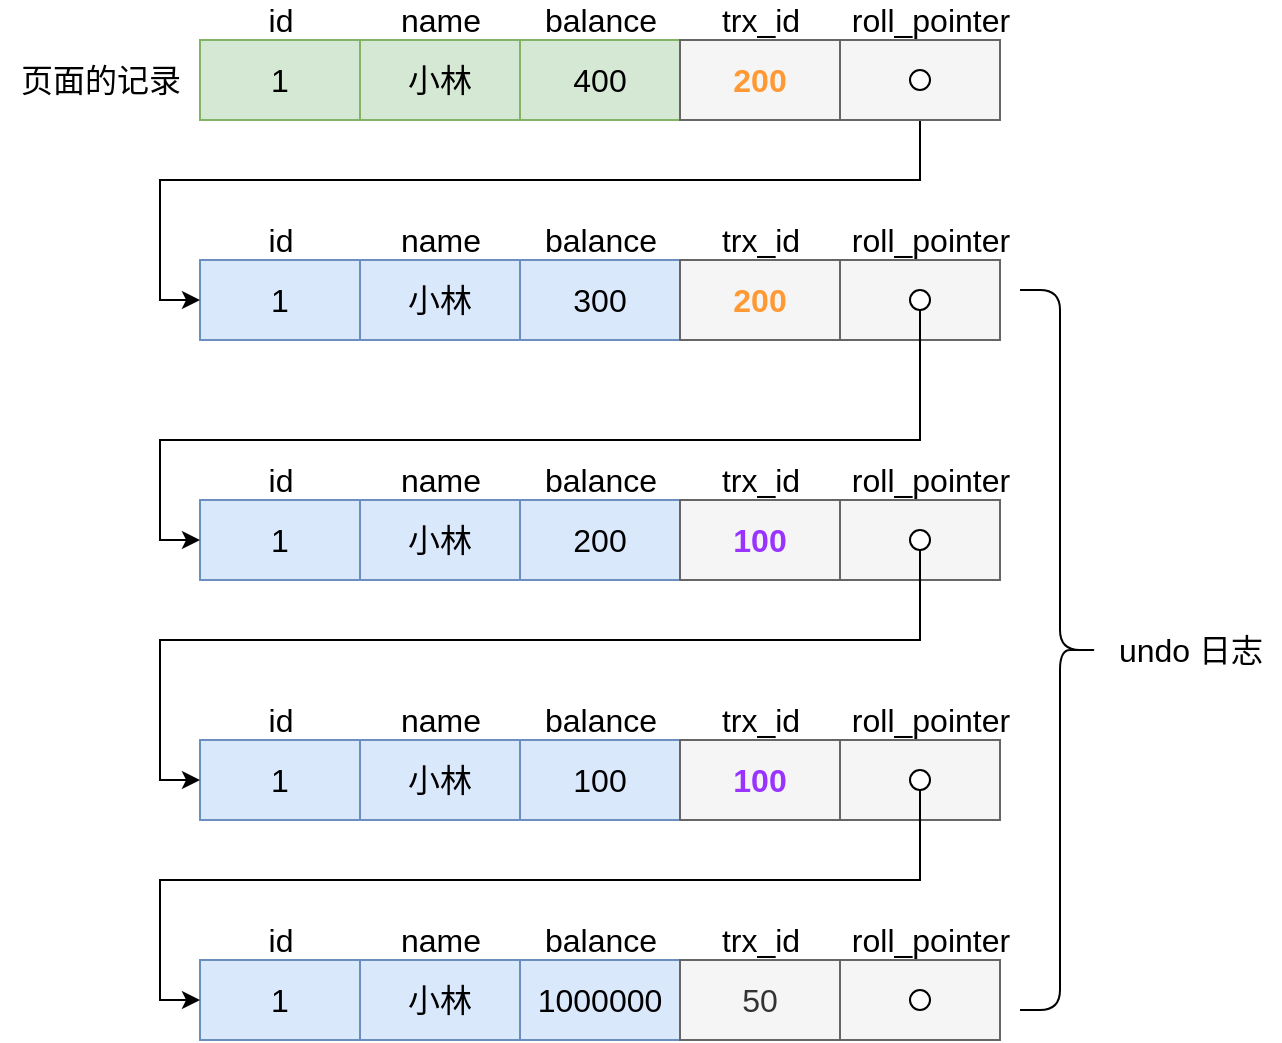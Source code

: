 <mxfile version="14.9.4" type="github">
  <diagram id="3lNbitN_uBYjp5Ojv3sX" name="第 1 页">
    <mxGraphModel dx="1102" dy="1751" grid="1" gridSize="10" guides="1" tooltips="1" connect="1" arrows="1" fold="1" page="1" pageScale="1" pageWidth="827" pageHeight="1169" math="0" shadow="0">
      <root>
        <mxCell id="0" />
        <mxCell id="1" parent="0" />
        <mxCell id="yxe6i7_vjsqYE6NYX4My-2" value="1" style="rounded=0;whiteSpace=wrap;html=1;fontSize=16;fillColor=#dae8fc;strokeColor=#6c8ebf;" vertex="1" parent="1">
          <mxGeometry x="120" y="180" width="80" height="40" as="geometry" />
        </mxCell>
        <mxCell id="yxe6i7_vjsqYE6NYX4My-3" value="小林" style="rounded=0;whiteSpace=wrap;html=1;fontSize=16;fillColor=#dae8fc;strokeColor=#6c8ebf;" vertex="1" parent="1">
          <mxGeometry x="200" y="180" width="80" height="40" as="geometry" />
        </mxCell>
        <mxCell id="yxe6i7_vjsqYE6NYX4My-4" value="1000000" style="rounded=0;whiteSpace=wrap;html=1;fontSize=16;fillColor=#dae8fc;strokeColor=#6c8ebf;" vertex="1" parent="1">
          <mxGeometry x="280" y="180" width="80" height="40" as="geometry" />
        </mxCell>
        <mxCell id="yxe6i7_vjsqYE6NYX4My-5" value="50" style="rounded=0;whiteSpace=wrap;html=1;fontSize=16;fillColor=#f5f5f5;strokeColor=#666666;fontColor=#333333;" vertex="1" parent="1">
          <mxGeometry x="360" y="180" width="80" height="40" as="geometry" />
        </mxCell>
        <mxCell id="yxe6i7_vjsqYE6NYX4My-6" value="" style="rounded=0;whiteSpace=wrap;html=1;fontSize=16;fillColor=#f5f5f5;strokeColor=#666666;fontColor=#333333;" vertex="1" parent="1">
          <mxGeometry x="440" y="180" width="80" height="40" as="geometry" />
        </mxCell>
        <mxCell id="yxe6i7_vjsqYE6NYX4My-7" value="id" style="text;html=1;align=center;verticalAlign=middle;resizable=0;points=[];autosize=1;strokeColor=none;fontSize=16;" vertex="1" parent="1">
          <mxGeometry x="145" y="160" width="30" height="20" as="geometry" />
        </mxCell>
        <mxCell id="yxe6i7_vjsqYE6NYX4My-8" value="name" style="text;html=1;align=center;verticalAlign=middle;resizable=0;points=[];autosize=1;strokeColor=none;fontSize=16;" vertex="1" parent="1">
          <mxGeometry x="210" y="160" width="60" height="20" as="geometry" />
        </mxCell>
        <mxCell id="yxe6i7_vjsqYE6NYX4My-9" value="balance" style="text;html=1;align=center;verticalAlign=middle;resizable=0;points=[];autosize=1;strokeColor=none;fontSize=16;" vertex="1" parent="1">
          <mxGeometry x="285" y="160" width="70" height="20" as="geometry" />
        </mxCell>
        <mxCell id="yxe6i7_vjsqYE6NYX4My-10" value="trx_id" style="text;html=1;align=center;verticalAlign=middle;resizable=0;points=[];autosize=1;strokeColor=none;fontSize=16;" vertex="1" parent="1">
          <mxGeometry x="375" y="160" width="50" height="20" as="geometry" />
        </mxCell>
        <mxCell id="yxe6i7_vjsqYE6NYX4My-11" value="roll_pointer" style="text;html=1;align=center;verticalAlign=middle;resizable=0;points=[];autosize=1;strokeColor=none;fontSize=16;" vertex="1" parent="1">
          <mxGeometry x="440" y="160" width="90" height="20" as="geometry" />
        </mxCell>
        <mxCell id="yxe6i7_vjsqYE6NYX4My-14" value="" style="ellipse;whiteSpace=wrap;html=1;aspect=fixed;fontSize=16;" vertex="1" parent="1">
          <mxGeometry x="475" y="195" width="10" height="10" as="geometry" />
        </mxCell>
        <mxCell id="yxe6i7_vjsqYE6NYX4My-16" value="1" style="rounded=0;whiteSpace=wrap;html=1;fontSize=16;fillColor=#dae8fc;strokeColor=#6c8ebf;" vertex="1" parent="1">
          <mxGeometry x="120" y="70" width="80" height="40" as="geometry" />
        </mxCell>
        <mxCell id="yxe6i7_vjsqYE6NYX4My-17" value="小林" style="rounded=0;whiteSpace=wrap;html=1;fontSize=16;fillColor=#dae8fc;strokeColor=#6c8ebf;" vertex="1" parent="1">
          <mxGeometry x="200" y="70" width="80" height="40" as="geometry" />
        </mxCell>
        <mxCell id="yxe6i7_vjsqYE6NYX4My-18" value="100" style="rounded=0;whiteSpace=wrap;html=1;fontSize=16;fillColor=#dae8fc;strokeColor=#6c8ebf;" vertex="1" parent="1">
          <mxGeometry x="280" y="70" width="80" height="40" as="geometry" />
        </mxCell>
        <mxCell id="yxe6i7_vjsqYE6NYX4My-19" value="&lt;font color=&quot;#9933ff&quot; style=&quot;font-size: 16px;&quot;&gt;&lt;b style=&quot;font-size: 16px;&quot;&gt;100&lt;/b&gt;&lt;/font&gt;" style="rounded=0;whiteSpace=wrap;html=1;fontSize=16;fillColor=#f5f5f5;strokeColor=#666666;fontColor=#333333;" vertex="1" parent="1">
          <mxGeometry x="360" y="70" width="80" height="40" as="geometry" />
        </mxCell>
        <mxCell id="yxe6i7_vjsqYE6NYX4My-20" value="" style="rounded=0;whiteSpace=wrap;html=1;fontSize=16;fillColor=#f5f5f5;strokeColor=#666666;fontColor=#333333;" vertex="1" parent="1">
          <mxGeometry x="440" y="70" width="80" height="40" as="geometry" />
        </mxCell>
        <mxCell id="yxe6i7_vjsqYE6NYX4My-21" value="id" style="text;html=1;align=center;verticalAlign=middle;resizable=0;points=[];autosize=1;strokeColor=none;fontSize=16;" vertex="1" parent="1">
          <mxGeometry x="145" y="50" width="30" height="20" as="geometry" />
        </mxCell>
        <mxCell id="yxe6i7_vjsqYE6NYX4My-22" value="name" style="text;html=1;align=center;verticalAlign=middle;resizable=0;points=[];autosize=1;strokeColor=none;fontSize=16;" vertex="1" parent="1">
          <mxGeometry x="210" y="50" width="60" height="20" as="geometry" />
        </mxCell>
        <mxCell id="yxe6i7_vjsqYE6NYX4My-23" value="balance" style="text;html=1;align=center;verticalAlign=middle;resizable=0;points=[];autosize=1;strokeColor=none;fontSize=16;" vertex="1" parent="1">
          <mxGeometry x="285" y="50" width="70" height="20" as="geometry" />
        </mxCell>
        <mxCell id="yxe6i7_vjsqYE6NYX4My-24" value="trx_id" style="text;html=1;align=center;verticalAlign=middle;resizable=0;points=[];autosize=1;strokeColor=none;fontSize=16;" vertex="1" parent="1">
          <mxGeometry x="375" y="50" width="50" height="20" as="geometry" />
        </mxCell>
        <mxCell id="yxe6i7_vjsqYE6NYX4My-25" value="roll_pointer" style="text;html=1;align=center;verticalAlign=middle;resizable=0;points=[];autosize=1;strokeColor=none;fontSize=16;" vertex="1" parent="1">
          <mxGeometry x="440" y="50" width="90" height="20" as="geometry" />
        </mxCell>
        <mxCell id="yxe6i7_vjsqYE6NYX4My-63" style="edgeStyle=orthogonalEdgeStyle;rounded=0;orthogonalLoop=1;jettySize=auto;html=1;entryX=0;entryY=0.5;entryDx=0;entryDy=0;fontSize=16;" edge="1" parent="1" source="yxe6i7_vjsqYE6NYX4My-26" target="yxe6i7_vjsqYE6NYX4My-2">
          <mxGeometry relative="1" as="geometry">
            <Array as="points">
              <mxPoint x="480" y="140" />
              <mxPoint x="100" y="140" />
              <mxPoint x="100" y="200" />
            </Array>
          </mxGeometry>
        </mxCell>
        <mxCell id="yxe6i7_vjsqYE6NYX4My-26" value="" style="ellipse;whiteSpace=wrap;html=1;aspect=fixed;fontSize=16;" vertex="1" parent="1">
          <mxGeometry x="475" y="85" width="10" height="10" as="geometry" />
        </mxCell>
        <mxCell id="yxe6i7_vjsqYE6NYX4My-27" value="1" style="rounded=0;whiteSpace=wrap;html=1;fontSize=16;fillColor=#dae8fc;strokeColor=#6c8ebf;" vertex="1" parent="1">
          <mxGeometry x="120" y="-50" width="80" height="40" as="geometry" />
        </mxCell>
        <mxCell id="yxe6i7_vjsqYE6NYX4My-28" value="小林" style="rounded=0;whiteSpace=wrap;html=1;fontSize=16;fillColor=#dae8fc;strokeColor=#6c8ebf;" vertex="1" parent="1">
          <mxGeometry x="200" y="-50" width="80" height="40" as="geometry" />
        </mxCell>
        <mxCell id="yxe6i7_vjsqYE6NYX4My-29" value="200" style="rounded=0;whiteSpace=wrap;html=1;fontSize=16;fillColor=#dae8fc;strokeColor=#6c8ebf;" vertex="1" parent="1">
          <mxGeometry x="280" y="-50" width="80" height="40" as="geometry" />
        </mxCell>
        <mxCell id="yxe6i7_vjsqYE6NYX4My-30" value="&lt;font color=&quot;#9933ff&quot; style=&quot;font-size: 16px;&quot;&gt;&lt;b style=&quot;font-size: 16px;&quot;&gt;100&lt;/b&gt;&lt;/font&gt;" style="rounded=0;whiteSpace=wrap;html=1;fontSize=16;fillColor=#f5f5f5;strokeColor=#666666;fontColor=#333333;" vertex="1" parent="1">
          <mxGeometry x="360" y="-50" width="80" height="40" as="geometry" />
        </mxCell>
        <mxCell id="yxe6i7_vjsqYE6NYX4My-31" value="" style="rounded=0;whiteSpace=wrap;html=1;fontSize=16;fillColor=#f5f5f5;strokeColor=#666666;fontColor=#333333;" vertex="1" parent="1">
          <mxGeometry x="440" y="-50" width="80" height="40" as="geometry" />
        </mxCell>
        <mxCell id="yxe6i7_vjsqYE6NYX4My-32" value="id" style="text;html=1;align=center;verticalAlign=middle;resizable=0;points=[];autosize=1;strokeColor=none;fontSize=16;" vertex="1" parent="1">
          <mxGeometry x="145" y="-70" width="30" height="20" as="geometry" />
        </mxCell>
        <mxCell id="yxe6i7_vjsqYE6NYX4My-33" value="name" style="text;html=1;align=center;verticalAlign=middle;resizable=0;points=[];autosize=1;strokeColor=none;fontSize=16;" vertex="1" parent="1">
          <mxGeometry x="210" y="-70" width="60" height="20" as="geometry" />
        </mxCell>
        <mxCell id="yxe6i7_vjsqYE6NYX4My-34" value="balance" style="text;html=1;align=center;verticalAlign=middle;resizable=0;points=[];autosize=1;strokeColor=none;fontSize=16;" vertex="1" parent="1">
          <mxGeometry x="285" y="-70" width="70" height="20" as="geometry" />
        </mxCell>
        <mxCell id="yxe6i7_vjsqYE6NYX4My-35" value="trx_id" style="text;html=1;align=center;verticalAlign=middle;resizable=0;points=[];autosize=1;strokeColor=none;fontSize=16;" vertex="1" parent="1">
          <mxGeometry x="375" y="-70" width="50" height="20" as="geometry" />
        </mxCell>
        <mxCell id="yxe6i7_vjsqYE6NYX4My-36" value="roll_pointer" style="text;html=1;align=center;verticalAlign=middle;resizable=0;points=[];autosize=1;strokeColor=none;fontSize=16;" vertex="1" parent="1">
          <mxGeometry x="440" y="-70" width="90" height="20" as="geometry" />
        </mxCell>
        <mxCell id="yxe6i7_vjsqYE6NYX4My-62" style="edgeStyle=orthogonalEdgeStyle;rounded=0;orthogonalLoop=1;jettySize=auto;html=1;entryX=0;entryY=0.5;entryDx=0;entryDy=0;fontSize=16;" edge="1" parent="1" source="yxe6i7_vjsqYE6NYX4My-37" target="yxe6i7_vjsqYE6NYX4My-16">
          <mxGeometry relative="1" as="geometry">
            <Array as="points">
              <mxPoint x="480" y="20" />
              <mxPoint x="100" y="20" />
              <mxPoint x="100" y="90" />
            </Array>
          </mxGeometry>
        </mxCell>
        <mxCell id="yxe6i7_vjsqYE6NYX4My-37" value="" style="ellipse;whiteSpace=wrap;html=1;aspect=fixed;fontSize=16;" vertex="1" parent="1">
          <mxGeometry x="475" y="-35" width="10" height="10" as="geometry" />
        </mxCell>
        <mxCell id="yxe6i7_vjsqYE6NYX4My-38" value="1" style="rounded=0;whiteSpace=wrap;html=1;fontSize=16;fillColor=#dae8fc;strokeColor=#6c8ebf;" vertex="1" parent="1">
          <mxGeometry x="120" y="-170" width="80" height="40" as="geometry" />
        </mxCell>
        <mxCell id="yxe6i7_vjsqYE6NYX4My-39" value="小林" style="rounded=0;whiteSpace=wrap;html=1;fontSize=16;fillColor=#dae8fc;strokeColor=#6c8ebf;" vertex="1" parent="1">
          <mxGeometry x="200" y="-170" width="80" height="40" as="geometry" />
        </mxCell>
        <mxCell id="yxe6i7_vjsqYE6NYX4My-40" value="300" style="rounded=0;whiteSpace=wrap;html=1;fontSize=16;fillColor=#dae8fc;strokeColor=#6c8ebf;" vertex="1" parent="1">
          <mxGeometry x="280" y="-170" width="80" height="40" as="geometry" />
        </mxCell>
        <mxCell id="yxe6i7_vjsqYE6NYX4My-41" value="&lt;b style=&quot;font-size: 16px;&quot;&gt;&lt;font color=&quot;#ff9933&quot; style=&quot;font-size: 16px;&quot;&gt;200&lt;/font&gt;&lt;/b&gt;" style="rounded=0;whiteSpace=wrap;html=1;fontSize=16;fillColor=#f5f5f5;strokeColor=#666666;fontColor=#333333;" vertex="1" parent="1">
          <mxGeometry x="360" y="-170" width="80" height="40" as="geometry" />
        </mxCell>
        <mxCell id="yxe6i7_vjsqYE6NYX4My-42" value="" style="rounded=0;whiteSpace=wrap;html=1;fontSize=16;fillColor=#f5f5f5;strokeColor=#666666;fontColor=#333333;" vertex="1" parent="1">
          <mxGeometry x="440" y="-170" width="80" height="40" as="geometry" />
        </mxCell>
        <mxCell id="yxe6i7_vjsqYE6NYX4My-43" value="id" style="text;html=1;align=center;verticalAlign=middle;resizable=0;points=[];autosize=1;strokeColor=none;fontSize=16;" vertex="1" parent="1">
          <mxGeometry x="145" y="-190" width="30" height="20" as="geometry" />
        </mxCell>
        <mxCell id="yxe6i7_vjsqYE6NYX4My-44" value="name" style="text;html=1;align=center;verticalAlign=middle;resizable=0;points=[];autosize=1;strokeColor=none;fontSize=16;" vertex="1" parent="1">
          <mxGeometry x="210" y="-190" width="60" height="20" as="geometry" />
        </mxCell>
        <mxCell id="yxe6i7_vjsqYE6NYX4My-45" value="balance" style="text;html=1;align=center;verticalAlign=middle;resizable=0;points=[];autosize=1;strokeColor=none;fontSize=16;" vertex="1" parent="1">
          <mxGeometry x="285" y="-190" width="70" height="20" as="geometry" />
        </mxCell>
        <mxCell id="yxe6i7_vjsqYE6NYX4My-46" value="trx_id" style="text;html=1;align=center;verticalAlign=middle;resizable=0;points=[];autosize=1;strokeColor=none;fontSize=16;" vertex="1" parent="1">
          <mxGeometry x="375" y="-190" width="50" height="20" as="geometry" />
        </mxCell>
        <mxCell id="yxe6i7_vjsqYE6NYX4My-47" value="roll_pointer" style="text;html=1;align=center;verticalAlign=middle;resizable=0;points=[];autosize=1;strokeColor=none;fontSize=16;" vertex="1" parent="1">
          <mxGeometry x="440" y="-190" width="90" height="20" as="geometry" />
        </mxCell>
        <mxCell id="yxe6i7_vjsqYE6NYX4My-61" style="edgeStyle=orthogonalEdgeStyle;rounded=0;orthogonalLoop=1;jettySize=auto;html=1;entryX=0;entryY=0.5;entryDx=0;entryDy=0;fontSize=16;" edge="1" parent="1" source="yxe6i7_vjsqYE6NYX4My-48" target="yxe6i7_vjsqYE6NYX4My-27">
          <mxGeometry relative="1" as="geometry">
            <Array as="points">
              <mxPoint x="480" y="-80" />
              <mxPoint x="100" y="-80" />
              <mxPoint x="100" y="-30" />
            </Array>
          </mxGeometry>
        </mxCell>
        <mxCell id="yxe6i7_vjsqYE6NYX4My-48" value="" style="ellipse;whiteSpace=wrap;html=1;aspect=fixed;fontSize=16;" vertex="1" parent="1">
          <mxGeometry x="475" y="-155" width="10" height="10" as="geometry" />
        </mxCell>
        <mxCell id="yxe6i7_vjsqYE6NYX4My-49" value="1" style="rounded=0;whiteSpace=wrap;html=1;fontSize=16;fillColor=#d5e8d4;strokeColor=#82b366;" vertex="1" parent="1">
          <mxGeometry x="120" y="-280" width="80" height="40" as="geometry" />
        </mxCell>
        <mxCell id="yxe6i7_vjsqYE6NYX4My-50" value="小林" style="rounded=0;whiteSpace=wrap;html=1;fontSize=16;fillColor=#d5e8d4;strokeColor=#82b366;" vertex="1" parent="1">
          <mxGeometry x="200" y="-280" width="80" height="40" as="geometry" />
        </mxCell>
        <mxCell id="yxe6i7_vjsqYE6NYX4My-51" value="400" style="rounded=0;whiteSpace=wrap;html=1;fontSize=16;fillColor=#d5e8d4;strokeColor=#82b366;" vertex="1" parent="1">
          <mxGeometry x="280" y="-280" width="80" height="40" as="geometry" />
        </mxCell>
        <mxCell id="yxe6i7_vjsqYE6NYX4My-52" value="&lt;font color=&quot;#ff9933&quot; style=&quot;font-size: 16px;&quot;&gt;&lt;b style=&quot;font-size: 16px;&quot;&gt;200&lt;/b&gt;&lt;/font&gt;" style="rounded=0;whiteSpace=wrap;html=1;fontSize=16;fillColor=#f5f5f5;strokeColor=#666666;fontColor=#333333;" vertex="1" parent="1">
          <mxGeometry x="360" y="-280" width="80" height="40" as="geometry" />
        </mxCell>
        <mxCell id="yxe6i7_vjsqYE6NYX4My-60" style="edgeStyle=orthogonalEdgeStyle;rounded=0;orthogonalLoop=1;jettySize=auto;html=1;entryX=0;entryY=0.5;entryDx=0;entryDy=0;fontSize=16;" edge="1" parent="1" source="yxe6i7_vjsqYE6NYX4My-53" target="yxe6i7_vjsqYE6NYX4My-38">
          <mxGeometry relative="1" as="geometry">
            <Array as="points">
              <mxPoint x="480" y="-210" />
              <mxPoint x="100" y="-210" />
              <mxPoint x="100" y="-150" />
            </Array>
          </mxGeometry>
        </mxCell>
        <mxCell id="yxe6i7_vjsqYE6NYX4My-53" value="" style="rounded=0;whiteSpace=wrap;html=1;fontSize=16;fillColor=#f5f5f5;strokeColor=#666666;fontColor=#333333;" vertex="1" parent="1">
          <mxGeometry x="440" y="-280" width="80" height="40" as="geometry" />
        </mxCell>
        <mxCell id="yxe6i7_vjsqYE6NYX4My-54" value="id" style="text;html=1;align=center;verticalAlign=middle;resizable=0;points=[];autosize=1;strokeColor=none;fontSize=16;" vertex="1" parent="1">
          <mxGeometry x="145" y="-300" width="30" height="20" as="geometry" />
        </mxCell>
        <mxCell id="yxe6i7_vjsqYE6NYX4My-55" value="name" style="text;html=1;align=center;verticalAlign=middle;resizable=0;points=[];autosize=1;strokeColor=none;fontSize=16;" vertex="1" parent="1">
          <mxGeometry x="210" y="-300" width="60" height="20" as="geometry" />
        </mxCell>
        <mxCell id="yxe6i7_vjsqYE6NYX4My-56" value="balance" style="text;html=1;align=center;verticalAlign=middle;resizable=0;points=[];autosize=1;strokeColor=none;fontSize=16;" vertex="1" parent="1">
          <mxGeometry x="285" y="-300" width="70" height="20" as="geometry" />
        </mxCell>
        <mxCell id="yxe6i7_vjsqYE6NYX4My-57" value="trx_id" style="text;html=1;align=center;verticalAlign=middle;resizable=0;points=[];autosize=1;strokeColor=none;fontSize=16;" vertex="1" parent="1">
          <mxGeometry x="375" y="-300" width="50" height="20" as="geometry" />
        </mxCell>
        <mxCell id="yxe6i7_vjsqYE6NYX4My-58" value="roll_pointer" style="text;html=1;align=center;verticalAlign=middle;resizable=0;points=[];autosize=1;strokeColor=none;fontSize=16;" vertex="1" parent="1">
          <mxGeometry x="440" y="-300" width="90" height="20" as="geometry" />
        </mxCell>
        <mxCell id="yxe6i7_vjsqYE6NYX4My-59" value="" style="ellipse;whiteSpace=wrap;html=1;aspect=fixed;fontSize=16;" vertex="1" parent="1">
          <mxGeometry x="475" y="-265" width="10" height="10" as="geometry" />
        </mxCell>
        <mxCell id="yxe6i7_vjsqYE6NYX4My-64" value="" style="shape=curlyBracket;whiteSpace=wrap;html=1;rounded=1;flipH=1;fontSize=16;" vertex="1" parent="1">
          <mxGeometry x="530" y="-155" width="40" height="360" as="geometry" />
        </mxCell>
        <mxCell id="yxe6i7_vjsqYE6NYX4My-65" value="undo 日志" style="text;html=1;align=center;verticalAlign=middle;resizable=0;points=[];autosize=1;strokeColor=none;fontSize=16;" vertex="1" parent="1">
          <mxGeometry x="570" y="15" width="90" height="20" as="geometry" />
        </mxCell>
        <mxCell id="yxe6i7_vjsqYE6NYX4My-66" value="页面的记录" style="text;html=1;align=center;verticalAlign=middle;resizable=0;points=[];autosize=1;strokeColor=none;fontSize=16;" vertex="1" parent="1">
          <mxGeometry x="20" y="-270" width="100" height="20" as="geometry" />
        </mxCell>
      </root>
    </mxGraphModel>
  </diagram>
</mxfile>
